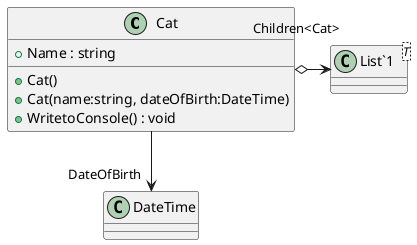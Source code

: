 @startuml
class Cat {
    + Name : string
    + Cat()
    + Cat(name:string, dateOfBirth:DateTime)
    + WritetoConsole() : void
}
class "List`1"<T> {
}
Cat --> "DateOfBirth" DateTime
Cat o-> "Children<Cat>" "List`1"
@enduml
